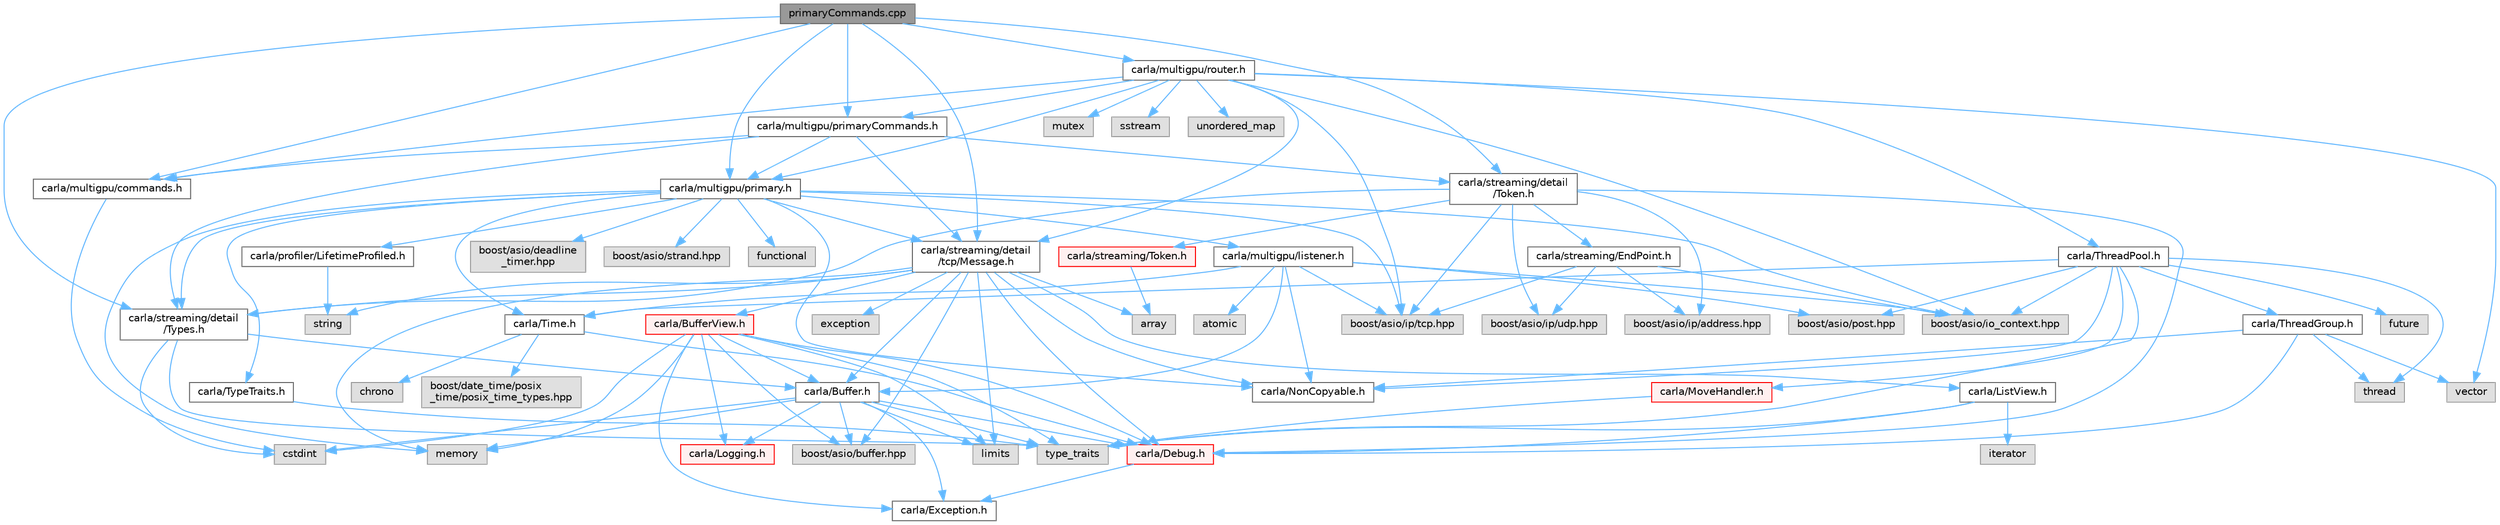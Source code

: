 digraph "primaryCommands.cpp"
{
 // INTERACTIVE_SVG=YES
 // LATEX_PDF_SIZE
  bgcolor="transparent";
  edge [fontname=Helvetica,fontsize=10,labelfontname=Helvetica,labelfontsize=10];
  node [fontname=Helvetica,fontsize=10,shape=box,height=0.2,width=0.4];
  Node1 [id="Node000001",label="primaryCommands.cpp",height=0.2,width=0.4,color="gray40", fillcolor="grey60", style="filled", fontcolor="black",tooltip=" "];
  Node1 -> Node2 [id="edge1_Node000001_Node000002",color="steelblue1",style="solid",tooltip=" "];
  Node2 [id="Node000002",label="carla/multigpu/primaryCommands.h",height=0.2,width=0.4,color="grey40", fillcolor="white", style="filled",URL="$dd/dbf/primaryCommands_8h.html",tooltip=" "];
  Node2 -> Node3 [id="edge2_Node000002_Node000003",color="steelblue1",style="solid",tooltip=" "];
  Node3 [id="Node000003",label="carla/multigpu/commands.h",height=0.2,width=0.4,color="grey40", fillcolor="white", style="filled",URL="$d5/d90/commands_8h.html",tooltip=" "];
  Node3 -> Node4 [id="edge3_Node000003_Node000004",color="steelblue1",style="solid",tooltip=" "];
  Node4 [id="Node000004",label="cstdint",height=0.2,width=0.4,color="grey60", fillcolor="#E0E0E0", style="filled",tooltip=" "];
  Node2 -> Node5 [id="edge4_Node000002_Node000005",color="steelblue1",style="solid",tooltip=" "];
  Node5 [id="Node000005",label="carla/multigpu/primary.h",height=0.2,width=0.4,color="grey40", fillcolor="white", style="filled",URL="$d8/d15/primary_8h.html",tooltip=" "];
  Node5 -> Node6 [id="edge5_Node000005_Node000006",color="steelblue1",style="solid",tooltip=" "];
  Node6 [id="Node000006",label="carla/NonCopyable.h",height=0.2,width=0.4,color="grey40", fillcolor="white", style="filled",URL="$d4/dd8/LibCarla_2source_2carla_2NonCopyable_8h.html",tooltip=" "];
  Node5 -> Node7 [id="edge6_Node000005_Node000007",color="steelblue1",style="solid",tooltip=" "];
  Node7 [id="Node000007",label="carla/Time.h",height=0.2,width=0.4,color="grey40", fillcolor="white", style="filled",URL="$d2/d33/Time_8h.html",tooltip=" "];
  Node7 -> Node8 [id="edge7_Node000007_Node000008",color="steelblue1",style="solid",tooltip=" "];
  Node8 [id="Node000008",label="carla/Debug.h",height=0.2,width=0.4,color="red", fillcolor="#FFF0F0", style="filled",URL="$d4/deb/Debug_8h.html",tooltip=" "];
  Node8 -> Node9 [id="edge8_Node000008_Node000009",color="steelblue1",style="solid",tooltip=" "];
  Node9 [id="Node000009",label="carla/Exception.h",height=0.2,width=0.4,color="grey40", fillcolor="white", style="filled",URL="$d8/d8a/Exception_8h.html",tooltip=" "];
  Node7 -> Node12 [id="edge9_Node000007_Node000012",color="steelblue1",style="solid",tooltip=" "];
  Node12 [id="Node000012",label="boost/date_time/posix\l_time/posix_time_types.hpp",height=0.2,width=0.4,color="grey60", fillcolor="#E0E0E0", style="filled",tooltip=" "];
  Node7 -> Node13 [id="edge10_Node000007_Node000013",color="steelblue1",style="solid",tooltip=" "];
  Node13 [id="Node000013",label="chrono",height=0.2,width=0.4,color="grey60", fillcolor="#E0E0E0", style="filled",tooltip=" "];
  Node5 -> Node14 [id="edge11_Node000005_Node000014",color="steelblue1",style="solid",tooltip=" "];
  Node14 [id="Node000014",label="carla/TypeTraits.h",height=0.2,width=0.4,color="grey40", fillcolor="white", style="filled",URL="$d0/d95/TypeTraits_8h.html",tooltip=" "];
  Node14 -> Node15 [id="edge12_Node000014_Node000015",color="steelblue1",style="solid",tooltip=" "];
  Node15 [id="Node000015",label="type_traits",height=0.2,width=0.4,color="grey60", fillcolor="#E0E0E0", style="filled",tooltip=" "];
  Node5 -> Node16 [id="edge13_Node000005_Node000016",color="steelblue1",style="solid",tooltip=" "];
  Node16 [id="Node000016",label="carla/profiler/LifetimeProfiled.h",height=0.2,width=0.4,color="grey40", fillcolor="white", style="filled",URL="$d9/dc4/LifetimeProfiled_8h.html",tooltip=" "];
  Node16 -> Node17 [id="edge14_Node000016_Node000017",color="steelblue1",style="solid",tooltip=" "];
  Node17 [id="Node000017",label="string",height=0.2,width=0.4,color="grey60", fillcolor="#E0E0E0", style="filled",tooltip=" "];
  Node5 -> Node18 [id="edge15_Node000005_Node000018",color="steelblue1",style="solid",tooltip=" "];
  Node18 [id="Node000018",label="carla/streaming/detail\l/Types.h",height=0.2,width=0.4,color="grey40", fillcolor="white", style="filled",URL="$d7/df8/Types_8h.html",tooltip=" "];
  Node18 -> Node19 [id="edge16_Node000018_Node000019",color="steelblue1",style="solid",tooltip=" "];
  Node19 [id="Node000019",label="carla/Buffer.h",height=0.2,width=0.4,color="grey40", fillcolor="white", style="filled",URL="$d2/dda/carla_2Buffer_8h.html",tooltip=" "];
  Node19 -> Node8 [id="edge17_Node000019_Node000008",color="steelblue1",style="solid",tooltip=" "];
  Node19 -> Node9 [id="edge18_Node000019_Node000009",color="steelblue1",style="solid",tooltip=" "];
  Node19 -> Node20 [id="edge19_Node000019_Node000020",color="steelblue1",style="solid",tooltip=" "];
  Node20 [id="Node000020",label="carla/Logging.h",height=0.2,width=0.4,color="red", fillcolor="#FFF0F0", style="filled",URL="$de/d87/Logging_8h.html",tooltip=" "];
  Node19 -> Node23 [id="edge20_Node000019_Node000023",color="steelblue1",style="solid",tooltip=" "];
  Node23 [id="Node000023",label="boost/asio/buffer.hpp",height=0.2,width=0.4,color="grey60", fillcolor="#E0E0E0", style="filled",tooltip=" "];
  Node19 -> Node4 [id="edge21_Node000019_Node000004",color="steelblue1",style="solid",tooltip=" "];
  Node19 -> Node24 [id="edge22_Node000019_Node000024",color="steelblue1",style="solid",tooltip=" "];
  Node24 [id="Node000024",label="limits",height=0.2,width=0.4,color="grey60", fillcolor="#E0E0E0", style="filled",tooltip=" "];
  Node19 -> Node25 [id="edge23_Node000019_Node000025",color="steelblue1",style="solid",tooltip=" "];
  Node25 [id="Node000025",label="memory",height=0.2,width=0.4,color="grey60", fillcolor="#E0E0E0", style="filled",tooltip=" "];
  Node19 -> Node15 [id="edge24_Node000019_Node000015",color="steelblue1",style="solid",tooltip=" "];
  Node18 -> Node4 [id="edge25_Node000018_Node000004",color="steelblue1",style="solid",tooltip=" "];
  Node18 -> Node15 [id="edge26_Node000018_Node000015",color="steelblue1",style="solid",tooltip=" "];
  Node5 -> Node26 [id="edge27_Node000005_Node000026",color="steelblue1",style="solid",tooltip=" "];
  Node26 [id="Node000026",label="carla/streaming/detail\l/tcp/Message.h",height=0.2,width=0.4,color="grey40", fillcolor="white", style="filled",URL="$d5/dca/Message_8h.html",tooltip=" "];
  Node26 -> Node27 [id="edge28_Node000026_Node000027",color="steelblue1",style="solid",tooltip=" "];
  Node27 [id="Node000027",label="carla/ListView.h",height=0.2,width=0.4,color="grey40", fillcolor="white", style="filled",URL="$d4/d50/LibCarla_2source_2carla_2ListView_8h.html",tooltip=" "];
  Node27 -> Node8 [id="edge29_Node000027_Node000008",color="steelblue1",style="solid",tooltip=" "];
  Node27 -> Node15 [id="edge30_Node000027_Node000015",color="steelblue1",style="solid",tooltip=" "];
  Node27 -> Node28 [id="edge31_Node000027_Node000028",color="steelblue1",style="solid",tooltip=" "];
  Node28 [id="Node000028",label="iterator",height=0.2,width=0.4,color="grey60", fillcolor="#E0E0E0", style="filled",tooltip=" "];
  Node26 -> Node19 [id="edge32_Node000026_Node000019",color="steelblue1",style="solid",tooltip=" "];
  Node26 -> Node29 [id="edge33_Node000026_Node000029",color="steelblue1",style="solid",tooltip=" "];
  Node29 [id="Node000029",label="carla/BufferView.h",height=0.2,width=0.4,color="red", fillcolor="#FFF0F0", style="filled",URL="$d8/dee/BufferView_8h.html",tooltip=" "];
  Node29 -> Node19 [id="edge34_Node000029_Node000019",color="steelblue1",style="solid",tooltip=" "];
  Node29 -> Node8 [id="edge35_Node000029_Node000008",color="steelblue1",style="solid",tooltip=" "];
  Node29 -> Node9 [id="edge36_Node000029_Node000009",color="steelblue1",style="solid",tooltip=" "];
  Node29 -> Node20 [id="edge37_Node000029_Node000020",color="steelblue1",style="solid",tooltip=" "];
  Node29 -> Node23 [id="edge38_Node000029_Node000023",color="steelblue1",style="solid",tooltip=" "];
  Node29 -> Node4 [id="edge39_Node000029_Node000004",color="steelblue1",style="solid",tooltip=" "];
  Node29 -> Node24 [id="edge40_Node000029_Node000024",color="steelblue1",style="solid",tooltip=" "];
  Node29 -> Node25 [id="edge41_Node000029_Node000025",color="steelblue1",style="solid",tooltip=" "];
  Node29 -> Node15 [id="edge42_Node000029_Node000015",color="steelblue1",style="solid",tooltip=" "];
  Node26 -> Node8 [id="edge43_Node000026_Node000008",color="steelblue1",style="solid",tooltip=" "];
  Node26 -> Node6 [id="edge44_Node000026_Node000006",color="steelblue1",style="solid",tooltip=" "];
  Node26 -> Node18 [id="edge45_Node000026_Node000018",color="steelblue1",style="solid",tooltip=" "];
  Node26 -> Node23 [id="edge46_Node000026_Node000023",color="steelblue1",style="solid",tooltip=" "];
  Node26 -> Node37 [id="edge47_Node000026_Node000037",color="steelblue1",style="solid",tooltip=" "];
  Node37 [id="Node000037",label="array",height=0.2,width=0.4,color="grey60", fillcolor="#E0E0E0", style="filled",tooltip=" "];
  Node26 -> Node38 [id="edge48_Node000026_Node000038",color="steelblue1",style="solid",tooltip=" "];
  Node38 [id="Node000038",label="exception",height=0.2,width=0.4,color="grey60", fillcolor="#E0E0E0", style="filled",tooltip=" "];
  Node26 -> Node24 [id="edge49_Node000026_Node000024",color="steelblue1",style="solid",tooltip=" "];
  Node26 -> Node25 [id="edge50_Node000026_Node000025",color="steelblue1",style="solid",tooltip=" "];
  Node26 -> Node17 [id="edge51_Node000026_Node000017",color="steelblue1",style="solid",tooltip=" "];
  Node5 -> Node39 [id="edge52_Node000005_Node000039",color="steelblue1",style="solid",tooltip=" "];
  Node39 [id="Node000039",label="carla/multigpu/listener.h",height=0.2,width=0.4,color="grey40", fillcolor="white", style="filled",URL="$d0/d39/listener_8h.html",tooltip=" "];
  Node39 -> Node6 [id="edge53_Node000039_Node000006",color="steelblue1",style="solid",tooltip=" "];
  Node39 -> Node7 [id="edge54_Node000039_Node000007",color="steelblue1",style="solid",tooltip=" "];
  Node39 -> Node19 [id="edge55_Node000039_Node000019",color="steelblue1",style="solid",tooltip=" "];
  Node39 -> Node40 [id="edge56_Node000039_Node000040",color="steelblue1",style="solid",tooltip=" "];
  Node40 [id="Node000040",label="boost/asio/io_context.hpp",height=0.2,width=0.4,color="grey60", fillcolor="#E0E0E0", style="filled",tooltip=" "];
  Node39 -> Node41 [id="edge57_Node000039_Node000041",color="steelblue1",style="solid",tooltip=" "];
  Node41 [id="Node000041",label="boost/asio/ip/tcp.hpp",height=0.2,width=0.4,color="grey60", fillcolor="#E0E0E0", style="filled",tooltip=" "];
  Node39 -> Node42 [id="edge58_Node000039_Node000042",color="steelblue1",style="solid",tooltip=" "];
  Node42 [id="Node000042",label="boost/asio/post.hpp",height=0.2,width=0.4,color="grey60", fillcolor="#E0E0E0", style="filled",tooltip=" "];
  Node39 -> Node43 [id="edge59_Node000039_Node000043",color="steelblue1",style="solid",tooltip=" "];
  Node43 [id="Node000043",label="atomic",height=0.2,width=0.4,color="grey60", fillcolor="#E0E0E0", style="filled",tooltip=" "];
  Node5 -> Node44 [id="edge60_Node000005_Node000044",color="steelblue1",style="solid",tooltip=" "];
  Node44 [id="Node000044",label="boost/asio/deadline\l_timer.hpp",height=0.2,width=0.4,color="grey60", fillcolor="#E0E0E0", style="filled",tooltip=" "];
  Node5 -> Node40 [id="edge61_Node000005_Node000040",color="steelblue1",style="solid",tooltip=" "];
  Node5 -> Node41 [id="edge62_Node000005_Node000041",color="steelblue1",style="solid",tooltip=" "];
  Node5 -> Node45 [id="edge63_Node000005_Node000045",color="steelblue1",style="solid",tooltip=" "];
  Node45 [id="Node000045",label="boost/asio/strand.hpp",height=0.2,width=0.4,color="grey60", fillcolor="#E0E0E0", style="filled",tooltip=" "];
  Node5 -> Node46 [id="edge64_Node000005_Node000046",color="steelblue1",style="solid",tooltip=" "];
  Node46 [id="Node000046",label="functional",height=0.2,width=0.4,color="grey60", fillcolor="#E0E0E0", style="filled",tooltip=" "];
  Node5 -> Node25 [id="edge65_Node000005_Node000025",color="steelblue1",style="solid",tooltip=" "];
  Node2 -> Node26 [id="edge66_Node000002_Node000026",color="steelblue1",style="solid",tooltip=" "];
  Node2 -> Node47 [id="edge67_Node000002_Node000047",color="steelblue1",style="solid",tooltip=" "];
  Node47 [id="Node000047",label="carla/streaming/detail\l/Token.h",height=0.2,width=0.4,color="grey40", fillcolor="white", style="filled",URL="$d9/d9d/detail_2Token_8h.html",tooltip=" "];
  Node47 -> Node8 [id="edge68_Node000047_Node000008",color="steelblue1",style="solid",tooltip=" "];
  Node47 -> Node48 [id="edge69_Node000047_Node000048",color="steelblue1",style="solid",tooltip=" "];
  Node48 [id="Node000048",label="carla/streaming/EndPoint.h",height=0.2,width=0.4,color="grey40", fillcolor="white", style="filled",URL="$dd/dca/EndPoint_8h.html",tooltip=" "];
  Node48 -> Node40 [id="edge70_Node000048_Node000040",color="steelblue1",style="solid",tooltip=" "];
  Node48 -> Node49 [id="edge71_Node000048_Node000049",color="steelblue1",style="solid",tooltip=" "];
  Node49 [id="Node000049",label="boost/asio/ip/address.hpp",height=0.2,width=0.4,color="grey60", fillcolor="#E0E0E0", style="filled",tooltip=" "];
  Node48 -> Node41 [id="edge72_Node000048_Node000041",color="steelblue1",style="solid",tooltip=" "];
  Node48 -> Node50 [id="edge73_Node000048_Node000050",color="steelblue1",style="solid",tooltip=" "];
  Node50 [id="Node000050",label="boost/asio/ip/udp.hpp",height=0.2,width=0.4,color="grey60", fillcolor="#E0E0E0", style="filled",tooltip=" "];
  Node47 -> Node51 [id="edge74_Node000047_Node000051",color="steelblue1",style="solid",tooltip=" "];
  Node51 [id="Node000051",label="carla/streaming/Token.h",height=0.2,width=0.4,color="red", fillcolor="#FFF0F0", style="filled",URL="$dc/d33/Token_8h.html",tooltip=" "];
  Node51 -> Node37 [id="edge75_Node000051_Node000037",color="steelblue1",style="solid",tooltip=" "];
  Node47 -> Node18 [id="edge76_Node000047_Node000018",color="steelblue1",style="solid",tooltip=" "];
  Node47 -> Node49 [id="edge77_Node000047_Node000049",color="steelblue1",style="solid",tooltip=" "];
  Node47 -> Node41 [id="edge78_Node000047_Node000041",color="steelblue1",style="solid",tooltip=" "];
  Node47 -> Node50 [id="edge79_Node000047_Node000050",color="steelblue1",style="solid",tooltip=" "];
  Node2 -> Node18 [id="edge80_Node000002_Node000018",color="steelblue1",style="solid",tooltip=" "];
  Node1 -> Node3 [id="edge81_Node000001_Node000003",color="steelblue1",style="solid",tooltip=" "];
  Node1 -> Node5 [id="edge82_Node000001_Node000005",color="steelblue1",style="solid",tooltip=" "];
  Node1 -> Node54 [id="edge83_Node000001_Node000054",color="steelblue1",style="solid",tooltip=" "];
  Node54 [id="Node000054",label="carla/multigpu/router.h",height=0.2,width=0.4,color="grey40", fillcolor="white", style="filled",URL="$da/db7/router_8h.html",tooltip=" "];
  Node54 -> Node26 [id="edge84_Node000054_Node000026",color="steelblue1",style="solid",tooltip=" "];
  Node54 -> Node55 [id="edge85_Node000054_Node000055",color="steelblue1",style="solid",tooltip=" "];
  Node55 [id="Node000055",label="carla/ThreadPool.h",height=0.2,width=0.4,color="grey40", fillcolor="white", style="filled",URL="$d3/d43/ThreadPool_8h.html",tooltip=" "];
  Node55 -> Node56 [id="edge86_Node000055_Node000056",color="steelblue1",style="solid",tooltip=" "];
  Node56 [id="Node000056",label="carla/MoveHandler.h",height=0.2,width=0.4,color="red", fillcolor="#FFF0F0", style="filled",URL="$d5/db3/MoveHandler_8h.html",tooltip=" "];
  Node56 -> Node15 [id="edge87_Node000056_Node000015",color="steelblue1",style="solid",tooltip=" "];
  Node55 -> Node6 [id="edge88_Node000055_Node000006",color="steelblue1",style="solid",tooltip=" "];
  Node55 -> Node58 [id="edge89_Node000055_Node000058",color="steelblue1",style="solid",tooltip=" "];
  Node58 [id="Node000058",label="carla/ThreadGroup.h",height=0.2,width=0.4,color="grey40", fillcolor="white", style="filled",URL="$d6/d99/ThreadGroup_8h.html",tooltip=" "];
  Node58 -> Node8 [id="edge90_Node000058_Node000008",color="steelblue1",style="solid",tooltip=" "];
  Node58 -> Node6 [id="edge91_Node000058_Node000006",color="steelblue1",style="solid",tooltip=" "];
  Node58 -> Node59 [id="edge92_Node000058_Node000059",color="steelblue1",style="solid",tooltip=" "];
  Node59 [id="Node000059",label="thread",height=0.2,width=0.4,color="grey60", fillcolor="#E0E0E0", style="filled",tooltip=" "];
  Node58 -> Node60 [id="edge93_Node000058_Node000060",color="steelblue1",style="solid",tooltip=" "];
  Node60 [id="Node000060",label="vector",height=0.2,width=0.4,color="grey60", fillcolor="#E0E0E0", style="filled",tooltip=" "];
  Node55 -> Node7 [id="edge94_Node000055_Node000007",color="steelblue1",style="solid",tooltip=" "];
  Node55 -> Node40 [id="edge95_Node000055_Node000040",color="steelblue1",style="solid",tooltip=" "];
  Node55 -> Node42 [id="edge96_Node000055_Node000042",color="steelblue1",style="solid",tooltip=" "];
  Node55 -> Node61 [id="edge97_Node000055_Node000061",color="steelblue1",style="solid",tooltip=" "];
  Node61 [id="Node000061",label="future",height=0.2,width=0.4,color="grey60", fillcolor="#E0E0E0", style="filled",tooltip=" "];
  Node55 -> Node59 [id="edge98_Node000055_Node000059",color="steelblue1",style="solid",tooltip=" "];
  Node55 -> Node15 [id="edge99_Node000055_Node000015",color="steelblue1",style="solid",tooltip=" "];
  Node54 -> Node5 [id="edge100_Node000054_Node000005",color="steelblue1",style="solid",tooltip=" "];
  Node54 -> Node2 [id="edge101_Node000054_Node000002",color="steelblue1",style="solid",tooltip=" "];
  Node54 -> Node3 [id="edge102_Node000054_Node000003",color="steelblue1",style="solid",tooltip=" "];
  Node54 -> Node40 [id="edge103_Node000054_Node000040",color="steelblue1",style="solid",tooltip=" "];
  Node54 -> Node41 [id="edge104_Node000054_Node000041",color="steelblue1",style="solid",tooltip=" "];
  Node54 -> Node62 [id="edge105_Node000054_Node000062",color="steelblue1",style="solid",tooltip=" "];
  Node62 [id="Node000062",label="mutex",height=0.2,width=0.4,color="grey60", fillcolor="#E0E0E0", style="filled",tooltip=" "];
  Node54 -> Node60 [id="edge106_Node000054_Node000060",color="steelblue1",style="solid",tooltip=" "];
  Node54 -> Node63 [id="edge107_Node000054_Node000063",color="steelblue1",style="solid",tooltip=" "];
  Node63 [id="Node000063",label="sstream",height=0.2,width=0.4,color="grey60", fillcolor="#E0E0E0", style="filled",tooltip=" "];
  Node54 -> Node64 [id="edge108_Node000054_Node000064",color="steelblue1",style="solid",tooltip=" "];
  Node64 [id="Node000064",label="unordered_map",height=0.2,width=0.4,color="grey60", fillcolor="#E0E0E0", style="filled",tooltip=" "];
  Node1 -> Node26 [id="edge109_Node000001_Node000026",color="steelblue1",style="solid",tooltip=" "];
  Node1 -> Node47 [id="edge110_Node000001_Node000047",color="steelblue1",style="solid",tooltip=" "];
  Node1 -> Node18 [id="edge111_Node000001_Node000018",color="steelblue1",style="solid",tooltip=" "];
}
